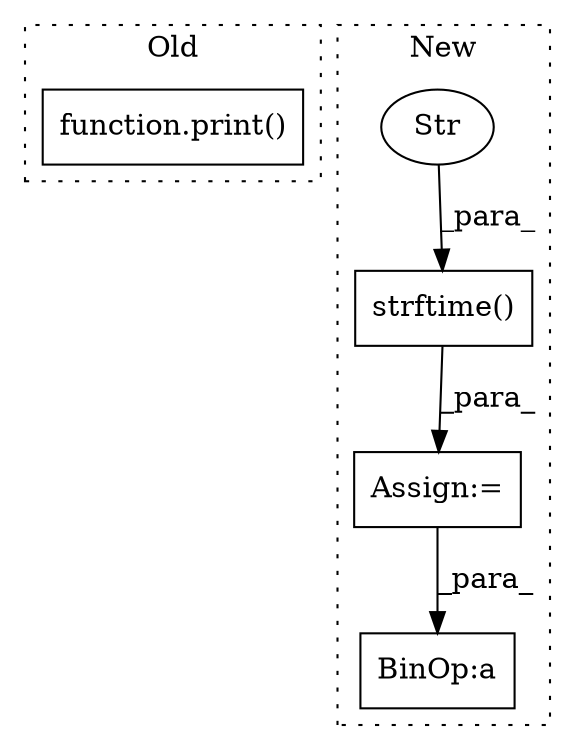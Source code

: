 digraph G {
subgraph cluster0 {
1 [label="function.print()" a="75" s="8741,8779" l="6,1" shape="box"];
label = "Old";
style="dotted";
}
subgraph cluster1 {
2 [label="strftime()" a="75" s="8754,8797" l="24,1" shape="box"];
3 [label="Str" a="66" s="8778" l="19" shape="ellipse"];
4 [label="Assign:=" a="68" s="8751" l="3" shape="box"];
5 [label="BinOp:a" a="82" s="8838" l="4" shape="box"];
label = "New";
style="dotted";
}
2 -> 4 [label="_para_"];
3 -> 2 [label="_para_"];
4 -> 5 [label="_para_"];
}